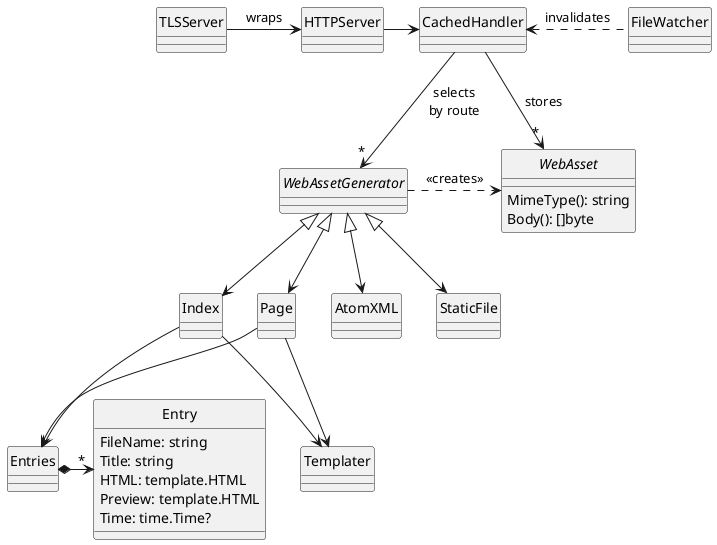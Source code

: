 @startuml
hide circle

class Entry {
    FileName: string
    Title: string
    HTML: template.HTML
    Preview: template.HTML
    Time: time.Time?
}

interface WebAsset {
    MimeType(): string
    Body(): []byte
}

interface WebAssetGenerator {
}

TLSServer -> HTTPServer: wraps
HTTPServer -> CachedHandler
WebAssetGenerator .> WebAsset: <<creates>>
CachedHandler --> "*" WebAssetGenerator: "selects\nby route"
CachedHandler --> "*" WebAsset: stores
WebAssetGenerator <|--> Index
WebAssetGenerator <|--> Page
WebAssetGenerator <|--> AtomXML
WebAssetGenerator <|--> StaticFile

Index --> Templater
Page --> Templater

Index --> Entries
Page --> Entries

Entries *-> "*" Entry

CachedHandler <. FileWatcher: invalidates

@enduml